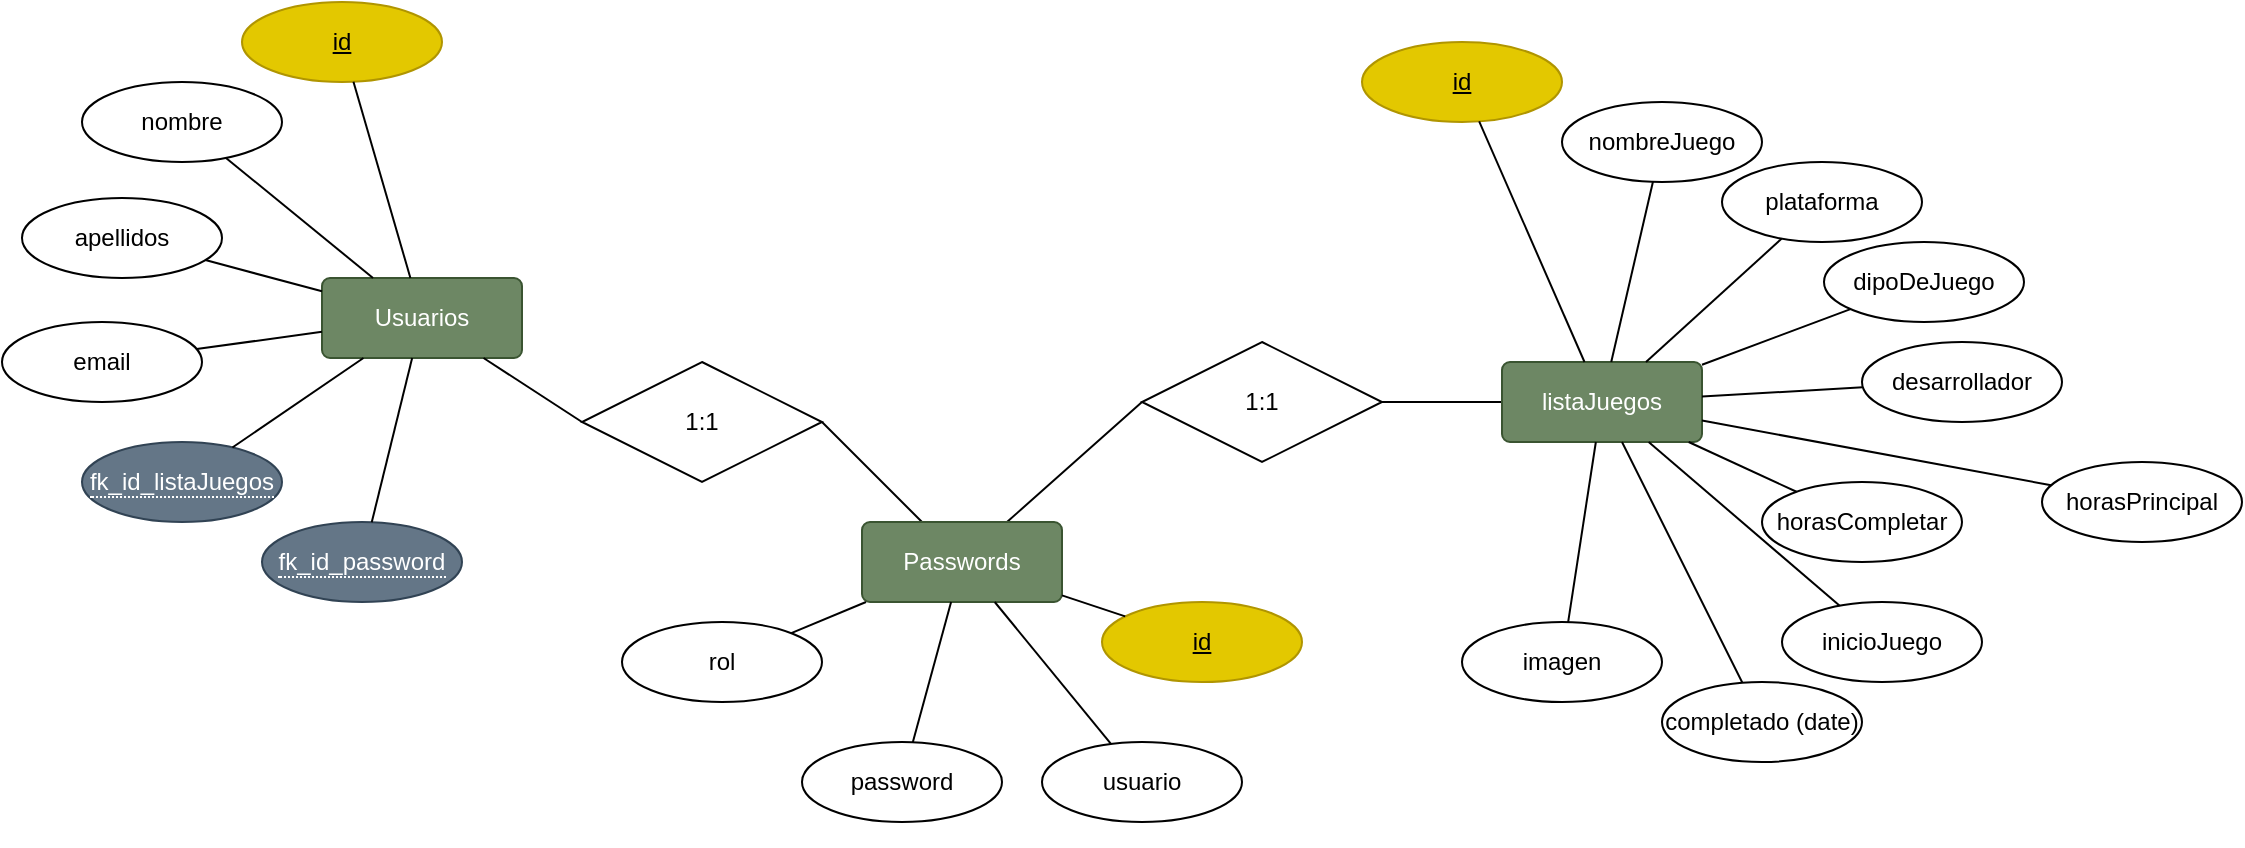 <mxfile version="28.2.5">
  <diagram name="Página-1" id="Dciv3IepEZvfqPG_Sxa0">
    <mxGraphModel dx="1853" dy="1098" grid="1" gridSize="10" guides="1" tooltips="1" connect="1" arrows="1" fold="1" page="1" pageScale="1" pageWidth="1169" pageHeight="827" background="none" math="0" shadow="0">
      <root>
        <mxCell id="0" />
        <mxCell id="1" parent="0" />
        <mxCell id="IGqejSheXtMJeTFgpxfy-73" style="edgeStyle=none;shape=connector;rounded=0;orthogonalLoop=1;jettySize=auto;html=1;strokeColor=default;align=center;verticalAlign=middle;fontFamily=Helvetica;fontSize=11;fontColor=default;labelBackgroundColor=default;endArrow=none;endFill=0;exitX=1;exitY=0.5;exitDx=0;exitDy=0;" edge="1" parent="1" source="IGqejSheXtMJeTFgpxfy-80" target="IGqejSheXtMJeTFgpxfy-36">
          <mxGeometry relative="1" as="geometry">
            <mxPoint x="507.962" y="390" as="sourcePoint" />
          </mxGeometry>
        </mxCell>
        <mxCell id="IGqejSheXtMJeTFgpxfy-74" style="edgeStyle=none;shape=connector;rounded=0;orthogonalLoop=1;jettySize=auto;html=1;strokeColor=default;align=center;verticalAlign=middle;fontFamily=Helvetica;fontSize=11;fontColor=default;labelBackgroundColor=default;endArrow=none;endFill=0;exitX=0;exitY=0.5;exitDx=0;exitDy=0;" edge="1" parent="1" source="_pLjrRpmnwy1iiRRZk7Y-30" target="IGqejSheXtMJeTFgpxfy-36">
          <mxGeometry relative="1" as="geometry">
            <mxPoint x="686" y="460" as="sourcePoint" />
          </mxGeometry>
        </mxCell>
        <mxCell id="IGqejSheXtMJeTFgpxfy-75" style="edgeStyle=none;shape=connector;rounded=0;orthogonalLoop=1;jettySize=auto;html=1;strokeColor=default;align=center;verticalAlign=middle;fontFamily=Helvetica;fontSize=11;fontColor=default;labelBackgroundColor=default;endArrow=none;endFill=0;exitX=1;exitY=0.5;exitDx=0;exitDy=0;" edge="1" parent="1" source="_pLjrRpmnwy1iiRRZk7Y-30" target="IGqejSheXtMJeTFgpxfy-55">
          <mxGeometry relative="1" as="geometry">
            <mxPoint x="806" y="420" as="sourcePoint" />
          </mxGeometry>
        </mxCell>
        <mxCell id="_pLjrRpmnwy1iiRRZk7Y-30" value="1:1" style="shape=rhombus;perimeter=rhombusPerimeter;whiteSpace=wrap;html=1;align=center;rotation=0;" parent="1" vertex="1">
          <mxGeometry x="570" y="400" width="120" height="60" as="geometry" />
        </mxCell>
        <mxCell id="IGqejSheXtMJeTFgpxfy-69" value="" style="group" vertex="1" connectable="0" parent="1">
          <mxGeometry x="700" y="250" width="420" height="360" as="geometry" />
        </mxCell>
        <mxCell id="IGqejSheXtMJeTFgpxfy-45" value="nombreJuego" style="ellipse;whiteSpace=wrap;html=1;align=center;" vertex="1" parent="IGqejSheXtMJeTFgpxfy-69">
          <mxGeometry x="80" y="30" width="100" height="40" as="geometry" />
        </mxCell>
        <mxCell id="IGqejSheXtMJeTFgpxfy-46" value="id" style="ellipse;whiteSpace=wrap;html=1;align=center;fontStyle=4;fillColor=#e3c800;fontColor=#000000;strokeColor=light-dark(#B09500, #fbde3c);" vertex="1" parent="IGqejSheXtMJeTFgpxfy-69">
          <mxGeometry x="-20" width="100" height="40" as="geometry" />
        </mxCell>
        <mxCell id="IGqejSheXtMJeTFgpxfy-47" value="plataforma" style="ellipse;whiteSpace=wrap;html=1;align=center;" vertex="1" parent="IGqejSheXtMJeTFgpxfy-69">
          <mxGeometry x="160" y="60" width="100" height="40" as="geometry" />
        </mxCell>
        <mxCell id="IGqejSheXtMJeTFgpxfy-48" value="dipoDeJuego" style="ellipse;whiteSpace=wrap;html=1;align=center;" vertex="1" parent="IGqejSheXtMJeTFgpxfy-69">
          <mxGeometry x="211" y="100" width="100" height="40" as="geometry" />
        </mxCell>
        <mxCell id="IGqejSheXtMJeTFgpxfy-49" value="desarrollador" style="ellipse;whiteSpace=wrap;html=1;align=center;" vertex="1" parent="IGqejSheXtMJeTFgpxfy-69">
          <mxGeometry x="230" y="150" width="100" height="40" as="geometry" />
        </mxCell>
        <mxCell id="IGqejSheXtMJeTFgpxfy-50" value="horasCompletar" style="ellipse;whiteSpace=wrap;html=1;align=center;" vertex="1" parent="IGqejSheXtMJeTFgpxfy-69">
          <mxGeometry x="180" y="220" width="100" height="40" as="geometry" />
        </mxCell>
        <mxCell id="IGqejSheXtMJeTFgpxfy-51" value="inicioJuego" style="ellipse;whiteSpace=wrap;html=1;align=center;" vertex="1" parent="IGqejSheXtMJeTFgpxfy-69">
          <mxGeometry x="190" y="280" width="100" height="40" as="geometry" />
        </mxCell>
        <mxCell id="IGqejSheXtMJeTFgpxfy-52" value="horasPrincipal" style="ellipse;whiteSpace=wrap;html=1;align=center;" vertex="1" parent="IGqejSheXtMJeTFgpxfy-69">
          <mxGeometry x="320" y="210" width="100" height="40" as="geometry" />
        </mxCell>
        <mxCell id="IGqejSheXtMJeTFgpxfy-53" value="completado (date)" style="ellipse;whiteSpace=wrap;html=1;align=center;" vertex="1" parent="IGqejSheXtMJeTFgpxfy-69">
          <mxGeometry x="130" y="320" width="100" height="40" as="geometry" />
        </mxCell>
        <mxCell id="IGqejSheXtMJeTFgpxfy-54" value="imagen" style="ellipse;whiteSpace=wrap;html=1;align=center;" vertex="1" parent="IGqejSheXtMJeTFgpxfy-69">
          <mxGeometry x="30" y="290" width="100" height="40" as="geometry" />
        </mxCell>
        <mxCell id="IGqejSheXtMJeTFgpxfy-55" value="listaJuegos" style="rounded=1;arcSize=10;whiteSpace=wrap;html=1;align=center;fillColor=#6d8764;fontColor=#ffffff;strokeColor=#3A5431;" vertex="1" parent="IGqejSheXtMJeTFgpxfy-69">
          <mxGeometry x="50" y="160" width="100" height="40" as="geometry" />
        </mxCell>
        <mxCell id="IGqejSheXtMJeTFgpxfy-56" value="" style="edgeStyle=none;orthogonalLoop=1;jettySize=auto;html=1;rounded=0;strokeColor=default;align=center;verticalAlign=middle;fontFamily=Helvetica;fontSize=11;fontColor=default;labelBackgroundColor=default;endArrow=none;endFill=0;" edge="1" parent="IGqejSheXtMJeTFgpxfy-69" source="IGqejSheXtMJeTFgpxfy-46" target="IGqejSheXtMJeTFgpxfy-55">
          <mxGeometry width="80" relative="1" as="geometry">
            <mxPoint x="40" y="10" as="sourcePoint" />
            <mxPoint x="120" y="10" as="targetPoint" />
            <Array as="points" />
          </mxGeometry>
        </mxCell>
        <mxCell id="IGqejSheXtMJeTFgpxfy-57" value="" style="edgeStyle=none;orthogonalLoop=1;jettySize=auto;html=1;rounded=0;strokeColor=default;align=center;verticalAlign=middle;fontFamily=Helvetica;fontSize=11;fontColor=default;labelBackgroundColor=default;endArrow=none;endFill=0;" edge="1" parent="IGqejSheXtMJeTFgpxfy-69" source="IGqejSheXtMJeTFgpxfy-45" target="IGqejSheXtMJeTFgpxfy-55">
          <mxGeometry width="80" relative="1" as="geometry">
            <mxPoint x="260" y="-10" as="sourcePoint" />
            <mxPoint x="340" y="-10" as="targetPoint" />
            <Array as="points" />
          </mxGeometry>
        </mxCell>
        <mxCell id="IGqejSheXtMJeTFgpxfy-58" value="" style="edgeStyle=none;orthogonalLoop=1;jettySize=auto;html=1;rounded=0;strokeColor=default;align=center;verticalAlign=middle;fontFamily=Helvetica;fontSize=11;fontColor=default;labelBackgroundColor=default;endArrow=none;endFill=0;" edge="1" parent="IGqejSheXtMJeTFgpxfy-69" source="IGqejSheXtMJeTFgpxfy-47" target="IGqejSheXtMJeTFgpxfy-55">
          <mxGeometry width="80" relative="1" as="geometry">
            <mxPoint x="220" y="90" as="sourcePoint" />
            <mxPoint x="290" y="80" as="targetPoint" />
            <Array as="points" />
          </mxGeometry>
        </mxCell>
        <mxCell id="IGqejSheXtMJeTFgpxfy-59" value="" style="edgeStyle=none;orthogonalLoop=1;jettySize=auto;html=1;rounded=0;strokeColor=default;align=center;verticalAlign=middle;fontFamily=Helvetica;fontSize=11;fontColor=default;labelBackgroundColor=default;endArrow=none;endFill=0;" edge="1" parent="IGqejSheXtMJeTFgpxfy-69" source="IGqejSheXtMJeTFgpxfy-48" target="IGqejSheXtMJeTFgpxfy-55">
          <mxGeometry width="80" relative="1" as="geometry">
            <mxPoint x="370" y="80" as="sourcePoint" />
            <mxPoint x="450" y="80" as="targetPoint" />
            <Array as="points" />
          </mxGeometry>
        </mxCell>
        <mxCell id="IGqejSheXtMJeTFgpxfy-60" value="" style="edgeStyle=none;orthogonalLoop=1;jettySize=auto;html=1;rounded=0;strokeColor=default;align=center;verticalAlign=middle;fontFamily=Helvetica;fontSize=11;fontColor=default;labelBackgroundColor=default;endArrow=none;endFill=0;" edge="1" parent="IGqejSheXtMJeTFgpxfy-69" source="IGqejSheXtMJeTFgpxfy-49" target="IGqejSheXtMJeTFgpxfy-55">
          <mxGeometry width="80" relative="1" as="geometry">
            <mxPoint x="400" y="80" as="sourcePoint" />
            <mxPoint x="480" y="80" as="targetPoint" />
            <Array as="points" />
          </mxGeometry>
        </mxCell>
        <mxCell id="IGqejSheXtMJeTFgpxfy-61" value="" style="edgeStyle=none;orthogonalLoop=1;jettySize=auto;html=1;rounded=0;strokeColor=default;align=center;verticalAlign=middle;fontFamily=Helvetica;fontSize=11;fontColor=default;labelBackgroundColor=default;endArrow=none;endFill=0;" edge="1" parent="IGqejSheXtMJeTFgpxfy-69" source="IGqejSheXtMJeTFgpxfy-52" target="IGqejSheXtMJeTFgpxfy-55">
          <mxGeometry width="80" relative="1" as="geometry">
            <mxPoint x="410" y="100" as="sourcePoint" />
            <mxPoint x="490" y="100" as="targetPoint" />
            <Array as="points" />
          </mxGeometry>
        </mxCell>
        <mxCell id="IGqejSheXtMJeTFgpxfy-64" value="" style="edgeStyle=none;orthogonalLoop=1;jettySize=auto;html=1;rounded=0;strokeColor=default;align=center;verticalAlign=middle;fontFamily=Helvetica;fontSize=11;fontColor=default;labelBackgroundColor=default;endArrow=none;endFill=0;" edge="1" parent="IGqejSheXtMJeTFgpxfy-69" source="IGqejSheXtMJeTFgpxfy-55" target="IGqejSheXtMJeTFgpxfy-50">
          <mxGeometry width="80" relative="1" as="geometry">
            <mxPoint x="110" y="250" as="sourcePoint" />
            <mxPoint x="190" y="250" as="targetPoint" />
            <Array as="points" />
          </mxGeometry>
        </mxCell>
        <mxCell id="IGqejSheXtMJeTFgpxfy-65" value="" style="edgeStyle=none;orthogonalLoop=1;jettySize=auto;html=1;rounded=0;strokeColor=default;align=center;verticalAlign=middle;fontFamily=Helvetica;fontSize=11;fontColor=default;labelBackgroundColor=default;endArrow=none;endFill=0;" edge="1" parent="IGqejSheXtMJeTFgpxfy-69" source="IGqejSheXtMJeTFgpxfy-55" target="IGqejSheXtMJeTFgpxfy-51">
          <mxGeometry width="80" relative="1" as="geometry">
            <mxPoint x="130" y="250" as="sourcePoint" />
            <mxPoint x="210" y="250" as="targetPoint" />
            <Array as="points" />
          </mxGeometry>
        </mxCell>
        <mxCell id="IGqejSheXtMJeTFgpxfy-66" value="" style="edgeStyle=none;orthogonalLoop=1;jettySize=auto;html=1;rounded=0;strokeColor=default;align=center;verticalAlign=middle;fontFamily=Helvetica;fontSize=11;fontColor=default;labelBackgroundColor=default;endArrow=none;endFill=0;" edge="1" parent="IGqejSheXtMJeTFgpxfy-69" source="IGqejSheXtMJeTFgpxfy-53" target="IGqejSheXtMJeTFgpxfy-55">
          <mxGeometry width="80" relative="1" as="geometry">
            <mxPoint x="400" y="300" as="sourcePoint" />
            <mxPoint x="480" y="300" as="targetPoint" />
            <Array as="points" />
          </mxGeometry>
        </mxCell>
        <mxCell id="IGqejSheXtMJeTFgpxfy-68" value="" style="edgeStyle=none;orthogonalLoop=1;jettySize=auto;html=1;rounded=0;strokeColor=default;align=center;verticalAlign=middle;fontFamily=Helvetica;fontSize=11;fontColor=default;labelBackgroundColor=default;endArrow=none;endFill=0;" edge="1" parent="IGqejSheXtMJeTFgpxfy-69" source="IGqejSheXtMJeTFgpxfy-55" target="IGqejSheXtMJeTFgpxfy-54">
          <mxGeometry width="80" relative="1" as="geometry">
            <mxPoint x="30" y="230" as="sourcePoint" />
            <mxPoint x="110" y="230" as="targetPoint" />
            <Array as="points" />
          </mxGeometry>
        </mxCell>
        <mxCell id="IGqejSheXtMJeTFgpxfy-70" value="g" style="group" vertex="1" connectable="0" parent="1">
          <mxGeometry y="230" width="260" height="300" as="geometry" />
        </mxCell>
        <mxCell id="IGqejSheXtMJeTFgpxfy-1" value="Usuarios" style="rounded=1;arcSize=10;whiteSpace=wrap;html=1;align=center;fillColor=#6d8764;fontColor=#ffffff;strokeColor=#3A5431;" vertex="1" parent="IGqejSheXtMJeTFgpxfy-70">
          <mxGeometry x="160" y="138" width="100" height="40" as="geometry" />
        </mxCell>
        <mxCell id="IGqejSheXtMJeTFgpxfy-13" value="nombre" style="ellipse;whiteSpace=wrap;html=1;align=center;" vertex="1" parent="IGqejSheXtMJeTFgpxfy-70">
          <mxGeometry x="40" y="40" width="100" height="40" as="geometry" />
        </mxCell>
        <mxCell id="IGqejSheXtMJeTFgpxfy-14" value="id" style="ellipse;whiteSpace=wrap;html=1;align=center;fontStyle=4;fillColor=#e3c800;fontColor=#000000;strokeColor=light-dark(#B09500, #fbde3c);" vertex="1" parent="IGqejSheXtMJeTFgpxfy-70">
          <mxGeometry x="120" width="100" height="40" as="geometry" />
        </mxCell>
        <mxCell id="IGqejSheXtMJeTFgpxfy-15" value="apellidos" style="ellipse;whiteSpace=wrap;html=1;align=center;" vertex="1" parent="IGqejSheXtMJeTFgpxfy-70">
          <mxGeometry x="10" y="98" width="100" height="40" as="geometry" />
        </mxCell>
        <mxCell id="IGqejSheXtMJeTFgpxfy-16" value="email" style="ellipse;whiteSpace=wrap;html=1;align=center;" vertex="1" parent="IGqejSheXtMJeTFgpxfy-70">
          <mxGeometry y="160" width="100" height="40" as="geometry" />
        </mxCell>
        <mxCell id="IGqejSheXtMJeTFgpxfy-17" value="&lt;span style=&quot;border-bottom: 1px dotted&quot;&gt;fk_id_password&lt;/span&gt;" style="ellipse;whiteSpace=wrap;html=1;align=center;fillColor=#647687;fontColor=#ffffff;strokeColor=#314354;" vertex="1" parent="IGqejSheXtMJeTFgpxfy-70">
          <mxGeometry x="130" y="260" width="100" height="40" as="geometry" />
        </mxCell>
        <mxCell id="IGqejSheXtMJeTFgpxfy-18" value="&lt;span style=&quot;border-bottom: 1px dotted&quot;&gt;fk_id_listaJuegos&lt;/span&gt;" style="ellipse;whiteSpace=wrap;html=1;align=center;fillColor=#647687;fontColor=#ffffff;strokeColor=#314354;" vertex="1" parent="IGqejSheXtMJeTFgpxfy-70">
          <mxGeometry x="40" y="220" width="100" height="40" as="geometry" />
        </mxCell>
        <mxCell id="IGqejSheXtMJeTFgpxfy-30" value="" style="edgeStyle=none;orthogonalLoop=1;jettySize=auto;html=1;rounded=0;strokeColor=default;align=center;verticalAlign=middle;fontFamily=Helvetica;fontSize=11;fontColor=default;labelBackgroundColor=default;endArrow=none;endFill=0;" edge="1" parent="IGqejSheXtMJeTFgpxfy-70" source="IGqejSheXtMJeTFgpxfy-14" target="IGqejSheXtMJeTFgpxfy-1">
          <mxGeometry width="80" relative="1" as="geometry">
            <mxPoint x="240" y="80" as="sourcePoint" />
            <mxPoint x="320" y="80" as="targetPoint" />
            <Array as="points" />
          </mxGeometry>
        </mxCell>
        <mxCell id="IGqejSheXtMJeTFgpxfy-31" value="" style="edgeStyle=none;orthogonalLoop=1;jettySize=auto;html=1;rounded=0;strokeColor=default;align=center;verticalAlign=middle;fontFamily=Helvetica;fontSize=11;fontColor=default;labelBackgroundColor=default;endArrow=none;endFill=0;" edge="1" parent="IGqejSheXtMJeTFgpxfy-70" source="IGqejSheXtMJeTFgpxfy-13" target="IGqejSheXtMJeTFgpxfy-1">
          <mxGeometry width="80" relative="1" as="geometry">
            <mxPoint x="240" y="120" as="sourcePoint" />
            <mxPoint x="320" y="120" as="targetPoint" />
            <Array as="points" />
          </mxGeometry>
        </mxCell>
        <mxCell id="IGqejSheXtMJeTFgpxfy-32" value="" style="edgeStyle=none;orthogonalLoop=1;jettySize=auto;html=1;rounded=0;strokeColor=default;align=center;verticalAlign=middle;fontFamily=Helvetica;fontSize=11;fontColor=default;labelBackgroundColor=default;endArrow=none;endFill=0;" edge="1" parent="IGqejSheXtMJeTFgpxfy-70" source="IGqejSheXtMJeTFgpxfy-15" target="IGqejSheXtMJeTFgpxfy-1">
          <mxGeometry width="80" relative="1" as="geometry">
            <mxPoint x="290" y="140" as="sourcePoint" />
            <mxPoint x="370" y="140" as="targetPoint" />
            <Array as="points" />
          </mxGeometry>
        </mxCell>
        <mxCell id="IGqejSheXtMJeTFgpxfy-33" value="" style="edgeStyle=none;orthogonalLoop=1;jettySize=auto;html=1;rounded=0;strokeColor=default;align=center;verticalAlign=middle;fontFamily=Helvetica;fontSize=11;fontColor=default;labelBackgroundColor=default;endArrow=none;endFill=0;" edge="1" parent="IGqejSheXtMJeTFgpxfy-70" source="IGqejSheXtMJeTFgpxfy-17" target="IGqejSheXtMJeTFgpxfy-1">
          <mxGeometry width="80" relative="1" as="geometry">
            <mxPoint x="240" y="210" as="sourcePoint" />
            <mxPoint x="223" y="175" as="targetPoint" />
            <Array as="points" />
          </mxGeometry>
        </mxCell>
        <mxCell id="IGqejSheXtMJeTFgpxfy-34" value="" style="edgeStyle=none;orthogonalLoop=1;jettySize=auto;html=1;rounded=0;strokeColor=default;align=center;verticalAlign=middle;fontFamily=Helvetica;fontSize=11;fontColor=default;labelBackgroundColor=default;endArrow=none;endFill=0;" edge="1" parent="IGqejSheXtMJeTFgpxfy-70" source="IGqejSheXtMJeTFgpxfy-18" target="IGqejSheXtMJeTFgpxfy-1">
          <mxGeometry width="80" relative="1" as="geometry">
            <mxPoint x="260" y="210" as="sourcePoint" />
            <mxPoint x="340" y="210" as="targetPoint" />
            <Array as="points" />
          </mxGeometry>
        </mxCell>
        <mxCell id="IGqejSheXtMJeTFgpxfy-35" value="" style="edgeStyle=none;orthogonalLoop=1;jettySize=auto;html=1;rounded=0;strokeColor=default;align=center;verticalAlign=middle;fontFamily=Helvetica;fontSize=11;fontColor=default;labelBackgroundColor=default;endArrow=none;endFill=0;" edge="1" parent="IGqejSheXtMJeTFgpxfy-70" source="IGqejSheXtMJeTFgpxfy-16" target="IGqejSheXtMJeTFgpxfy-1">
          <mxGeometry width="80" relative="1" as="geometry">
            <mxPoint x="260" y="210" as="sourcePoint" />
            <mxPoint x="340" y="210" as="targetPoint" />
            <Array as="points" />
          </mxGeometry>
        </mxCell>
        <mxCell id="IGqejSheXtMJeTFgpxfy-71" value="" style="group" vertex="1" connectable="0" parent="1">
          <mxGeometry x="340" y="490" width="330" height="162" as="geometry" />
        </mxCell>
        <mxCell id="IGqejSheXtMJeTFgpxfy-81" style="edgeStyle=none;shape=connector;rounded=0;orthogonalLoop=1;jettySize=auto;html=1;exitX=0.5;exitY=1;exitDx=0;exitDy=0;strokeColor=default;align=center;verticalAlign=middle;fontFamily=Helvetica;fontSize=11;fontColor=default;labelBackgroundColor=default;endArrow=none;endFill=0;" edge="1" parent="IGqejSheXtMJeTFgpxfy-71" source="IGqejSheXtMJeTFgpxfy-36">
          <mxGeometry relative="1" as="geometry">
            <mxPoint x="104" y="40" as="targetPoint" />
          </mxGeometry>
        </mxCell>
        <mxCell id="IGqejSheXtMJeTFgpxfy-36" value="Passwords" style="rounded=1;arcSize=10;whiteSpace=wrap;html=1;align=center;fillColor=#6d8764;fontColor=#ffffff;strokeColor=#3A5431;" vertex="1" parent="IGqejSheXtMJeTFgpxfy-71">
          <mxGeometry x="90" width="100" height="40" as="geometry" />
        </mxCell>
        <mxCell id="IGqejSheXtMJeTFgpxfy-37" value="id" style="ellipse;whiteSpace=wrap;html=1;align=center;fontStyle=4;fillColor=#e3c800;fontColor=#000000;strokeColor=light-dark(#B09500, #fbde3c);" vertex="1" parent="IGqejSheXtMJeTFgpxfy-71">
          <mxGeometry x="210" y="40" width="100" height="40" as="geometry" />
        </mxCell>
        <mxCell id="IGqejSheXtMJeTFgpxfy-38" value="usuario" style="ellipse;whiteSpace=wrap;html=1;align=center;" vertex="1" parent="IGqejSheXtMJeTFgpxfy-71">
          <mxGeometry x="180" y="110" width="100" height="40" as="geometry" />
        </mxCell>
        <mxCell id="IGqejSheXtMJeTFgpxfy-39" value="password" style="ellipse;whiteSpace=wrap;html=1;align=center;" vertex="1" parent="IGqejSheXtMJeTFgpxfy-71">
          <mxGeometry x="60" y="110" width="100" height="40" as="geometry" />
        </mxCell>
        <mxCell id="IGqejSheXtMJeTFgpxfy-40" value="rol" style="ellipse;whiteSpace=wrap;html=1;align=center;" vertex="1" parent="IGqejSheXtMJeTFgpxfy-71">
          <mxGeometry x="-30" y="50" width="100" height="40" as="geometry" />
        </mxCell>
        <mxCell id="IGqejSheXtMJeTFgpxfy-41" value="" style="edgeStyle=none;orthogonalLoop=1;jettySize=auto;html=1;rounded=0;strokeColor=default;align=center;verticalAlign=middle;fontFamily=Helvetica;fontSize=11;fontColor=default;labelBackgroundColor=default;endArrow=none;endFill=0;" edge="1" parent="IGqejSheXtMJeTFgpxfy-71" source="IGqejSheXtMJeTFgpxfy-36" target="IGqejSheXtMJeTFgpxfy-37">
          <mxGeometry width="80" relative="1" as="geometry">
            <mxPoint x="260" y="-128" as="sourcePoint" />
            <mxPoint x="340" y="-128" as="targetPoint" />
            <Array as="points" />
          </mxGeometry>
        </mxCell>
        <mxCell id="IGqejSheXtMJeTFgpxfy-42" value="" style="edgeStyle=none;orthogonalLoop=1;jettySize=auto;html=1;rounded=0;strokeColor=default;align=center;verticalAlign=middle;fontFamily=Helvetica;fontSize=11;fontColor=default;labelBackgroundColor=default;endArrow=none;endFill=0;" edge="1" parent="IGqejSheXtMJeTFgpxfy-71" source="IGqejSheXtMJeTFgpxfy-38" target="IGqejSheXtMJeTFgpxfy-36">
          <mxGeometry width="80" relative="1" as="geometry">
            <mxPoint x="330" y="-108" as="sourcePoint" />
            <mxPoint x="410" y="-108" as="targetPoint" />
            <Array as="points" />
          </mxGeometry>
        </mxCell>
        <mxCell id="IGqejSheXtMJeTFgpxfy-43" value="" style="edgeStyle=none;orthogonalLoop=1;jettySize=auto;html=1;rounded=0;strokeColor=default;align=center;verticalAlign=middle;fontFamily=Helvetica;fontSize=11;fontColor=default;labelBackgroundColor=default;endArrow=none;endFill=0;" edge="1" parent="IGqejSheXtMJeTFgpxfy-71" source="IGqejSheXtMJeTFgpxfy-39" target="IGqejSheXtMJeTFgpxfy-36">
          <mxGeometry width="80" relative="1" as="geometry">
            <mxPoint x="400" y="-68" as="sourcePoint" />
            <mxPoint x="480" y="-68" as="targetPoint" />
            <Array as="points" />
          </mxGeometry>
        </mxCell>
        <mxCell id="IGqejSheXtMJeTFgpxfy-44" value="" style="edgeStyle=none;orthogonalLoop=1;jettySize=auto;html=1;rounded=0;strokeColor=default;align=center;verticalAlign=middle;fontFamily=Helvetica;fontSize=11;fontColor=default;labelBackgroundColor=default;endArrow=none;endFill=0;" edge="1" parent="IGqejSheXtMJeTFgpxfy-71" source="IGqejSheXtMJeTFgpxfy-40" target="IGqejSheXtMJeTFgpxfy-36">
          <mxGeometry width="80" relative="1" as="geometry">
            <mxPoint x="340" y="-78" as="sourcePoint" />
            <mxPoint x="420" y="-78" as="targetPoint" />
            <Array as="points" />
          </mxGeometry>
        </mxCell>
        <mxCell id="IGqejSheXtMJeTFgpxfy-72" style="edgeStyle=none;shape=connector;rounded=0;orthogonalLoop=1;jettySize=auto;html=1;strokeColor=default;align=center;verticalAlign=middle;fontFamily=Helvetica;fontSize=11;fontColor=default;labelBackgroundColor=default;endArrow=none;endFill=0;entryX=0;entryY=0.5;entryDx=0;entryDy=0;" edge="1" parent="1" source="IGqejSheXtMJeTFgpxfy-1" target="IGqejSheXtMJeTFgpxfy-80">
          <mxGeometry relative="1" as="geometry">
            <mxPoint x="404.038" y="330" as="targetPoint" />
          </mxGeometry>
        </mxCell>
        <mxCell id="IGqejSheXtMJeTFgpxfy-80" value="1:1" style="shape=rhombus;perimeter=rhombusPerimeter;whiteSpace=wrap;html=1;align=center;rotation=0;" vertex="1" parent="1">
          <mxGeometry x="290" y="410" width="120" height="60" as="geometry" />
        </mxCell>
      </root>
    </mxGraphModel>
  </diagram>
</mxfile>
